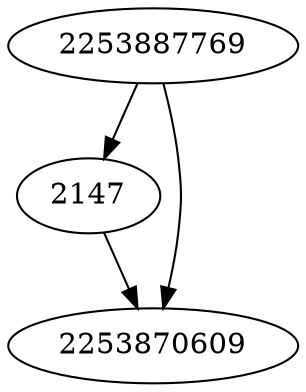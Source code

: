 strict digraph  {
2253887769;
2147;
2253870609;
2253887769 -> 2147;
2253887769 -> 2253870609;
2147 -> 2253870609;
}
